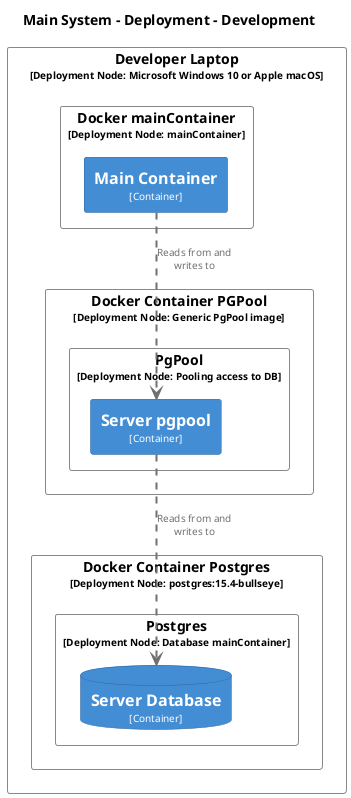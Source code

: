 @startuml
set separator none
title Main System - Deployment - Development

top to bottom direction

skinparam {
  shadowing false
  arrowFontSize 10
  defaultTextAlignment center
  wrapWidth 200
  maxMessageSize 100
}

hide stereotype

skinparam rectangle<<Development.DeveloperLaptop>> {
  BackgroundColor #ffffff
  FontColor #000000
  BorderColor #888888
}
skinparam rectangle<<Development.DeveloperLaptop.DockerContainerPGPool>> {
  BackgroundColor #ffffff
  FontColor #000000
  BorderColor #888888
}
skinparam rectangle<<Development.DeveloperLaptop.DockerContainerPostgres>> {
  BackgroundColor #ffffff
  FontColor #000000
  BorderColor #888888
}
skinparam rectangle<<Development.DeveloperLaptop.DockermainContainer>> {
  BackgroundColor #ffffff
  FontColor #000000
  BorderColor #888888
}
skinparam rectangle<<Development.DeveloperLaptop.DockermainContainer.MainContainer_1>> {
  BackgroundColor #438dd5
  FontColor #ffffff
  BorderColor #2e6295
}
skinparam rectangle<<Development.DeveloperLaptop.DockerContainerPGPool.PgPool>> {
  BackgroundColor #ffffff
  FontColor #000000
  BorderColor #888888
}
skinparam rectangle<<Development.DeveloperLaptop.DockerContainerPostgres.Postgres>> {
  BackgroundColor #ffffff
  FontColor #000000
  BorderColor #888888
}
skinparam database<<Development.DeveloperLaptop.DockerContainerPostgres.Postgres.ServerDatabase_1>> {
  BackgroundColor #438dd5
  FontColor #ffffff
  BorderColor #2e6295
}
skinparam rectangle<<Development.DeveloperLaptop.DockerContainerPGPool.PgPool.Serverpgpool_1>> {
  BackgroundColor #438dd5
  FontColor #ffffff
  BorderColor #2e6295
}

rectangle "Developer Laptop\n<size:10>[Deployment Node: Microsoft Windows 10 or Apple macOS]</size>" <<Development.DeveloperLaptop>> as Development.DeveloperLaptop {
  rectangle "Docker Container PGPool\n<size:10>[Deployment Node: Generic PgPool image]</size>" <<Development.DeveloperLaptop.DockerContainerPGPool>> as Development.DeveloperLaptop.DockerContainerPGPool {
    rectangle "PgPool\n<size:10>[Deployment Node: Pooling access to DB]</size>" <<Development.DeveloperLaptop.DockerContainerPGPool.PgPool>> as Development.DeveloperLaptop.DockerContainerPGPool.PgPool {
      rectangle "==Server pgpool\n<size:10>[Container]</size>" <<Development.DeveloperLaptop.DockerContainerPGPool.PgPool.Serverpgpool_1>> as Development.DeveloperLaptop.DockerContainerPGPool.PgPool.Serverpgpool_1
    }

  }

  rectangle "Docker Container Postgres\n<size:10>[Deployment Node: postgres:15.4-bullseye]</size>" <<Development.DeveloperLaptop.DockerContainerPostgres>> as Development.DeveloperLaptop.DockerContainerPostgres {
    rectangle "Postgres\n<size:10>[Deployment Node: Database mainContainer]</size>" <<Development.DeveloperLaptop.DockerContainerPostgres.Postgres>> as Development.DeveloperLaptop.DockerContainerPostgres.Postgres {
      database "==Server Database\n<size:10>[Container]</size>" <<Development.DeveloperLaptop.DockerContainerPostgres.Postgres.ServerDatabase_1>> as Development.DeveloperLaptop.DockerContainerPostgres.Postgres.ServerDatabase_1
    }

  }

  rectangle "Docker mainContainer\n<size:10>[Deployment Node: mainContainer]</size>" <<Development.DeveloperLaptop.DockermainContainer>> as Development.DeveloperLaptop.DockermainContainer {
    rectangle "==Main Container\n<size:10>[Container]</size>" <<Development.DeveloperLaptop.DockermainContainer.MainContainer_1>> as Development.DeveloperLaptop.DockermainContainer.MainContainer_1
  }

}

Development.DeveloperLaptop.DockermainContainer.MainContainer_1 .[#707070,thickness=2].> Development.DeveloperLaptop.DockerContainerPGPool.PgPool.Serverpgpool_1 : "<color:#707070>Reads from and writes to"
Development.DeveloperLaptop.DockerContainerPGPool.PgPool.Serverpgpool_1 .[#707070,thickness=2].> Development.DeveloperLaptop.DockerContainerPostgres.Postgres.ServerDatabase_1 : "<color:#707070>Reads from and writes to"
@enduml